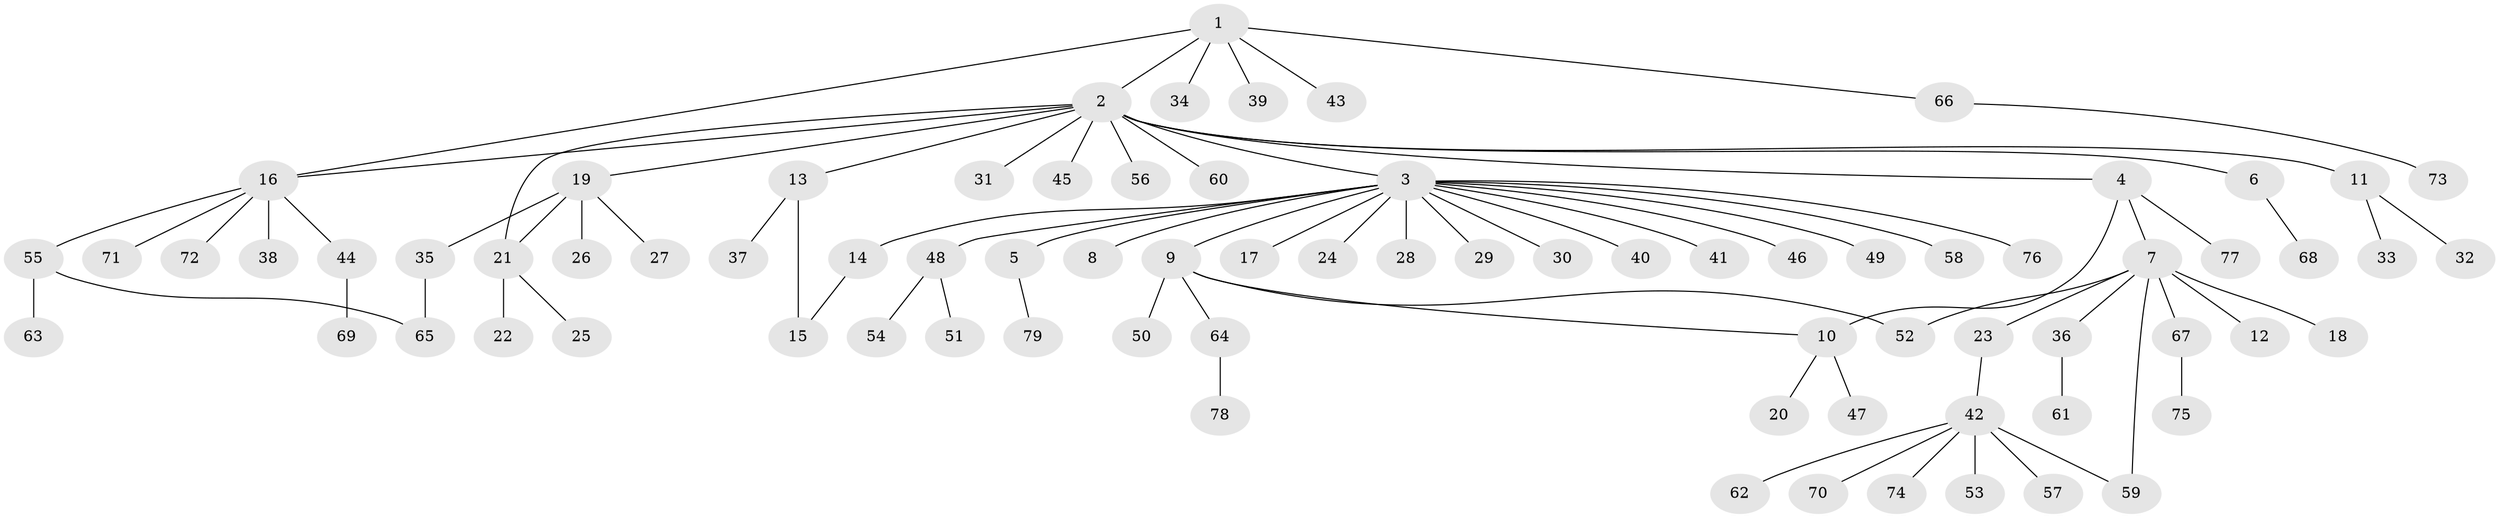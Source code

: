 // coarse degree distribution, {10: 0.015873015873015872, 12: 0.015873015873015872, 17: 0.015873015873015872, 6: 0.031746031746031744, 1: 0.6984126984126984, 8: 0.015873015873015872, 5: 0.031746031746031744, 2: 0.15873015873015872, 3: 0.015873015873015872}
// Generated by graph-tools (version 1.1) at 2025/23/03/03/25 07:23:53]
// undirected, 79 vertices, 85 edges
graph export_dot {
graph [start="1"]
  node [color=gray90,style=filled];
  1;
  2;
  3;
  4;
  5;
  6;
  7;
  8;
  9;
  10;
  11;
  12;
  13;
  14;
  15;
  16;
  17;
  18;
  19;
  20;
  21;
  22;
  23;
  24;
  25;
  26;
  27;
  28;
  29;
  30;
  31;
  32;
  33;
  34;
  35;
  36;
  37;
  38;
  39;
  40;
  41;
  42;
  43;
  44;
  45;
  46;
  47;
  48;
  49;
  50;
  51;
  52;
  53;
  54;
  55;
  56;
  57;
  58;
  59;
  60;
  61;
  62;
  63;
  64;
  65;
  66;
  67;
  68;
  69;
  70;
  71;
  72;
  73;
  74;
  75;
  76;
  77;
  78;
  79;
  1 -- 2;
  1 -- 16;
  1 -- 34;
  1 -- 39;
  1 -- 43;
  1 -- 66;
  2 -- 3;
  2 -- 4;
  2 -- 6;
  2 -- 11;
  2 -- 13;
  2 -- 16;
  2 -- 19;
  2 -- 21;
  2 -- 31;
  2 -- 45;
  2 -- 56;
  2 -- 60;
  3 -- 5;
  3 -- 8;
  3 -- 9;
  3 -- 14;
  3 -- 17;
  3 -- 24;
  3 -- 28;
  3 -- 29;
  3 -- 30;
  3 -- 40;
  3 -- 41;
  3 -- 46;
  3 -- 48;
  3 -- 49;
  3 -- 58;
  3 -- 76;
  4 -- 7;
  4 -- 10;
  4 -- 77;
  5 -- 79;
  6 -- 68;
  7 -- 12;
  7 -- 18;
  7 -- 23;
  7 -- 36;
  7 -- 52;
  7 -- 59;
  7 -- 67;
  9 -- 10;
  9 -- 50;
  9 -- 52;
  9 -- 64;
  10 -- 20;
  10 -- 47;
  11 -- 32;
  11 -- 33;
  13 -- 15;
  13 -- 37;
  14 -- 15;
  16 -- 38;
  16 -- 44;
  16 -- 55;
  16 -- 71;
  16 -- 72;
  19 -- 21;
  19 -- 26;
  19 -- 27;
  19 -- 35;
  21 -- 22;
  21 -- 25;
  23 -- 42;
  35 -- 65;
  36 -- 61;
  42 -- 53;
  42 -- 57;
  42 -- 59;
  42 -- 62;
  42 -- 70;
  42 -- 74;
  44 -- 69;
  48 -- 51;
  48 -- 54;
  55 -- 63;
  55 -- 65;
  64 -- 78;
  66 -- 73;
  67 -- 75;
}
